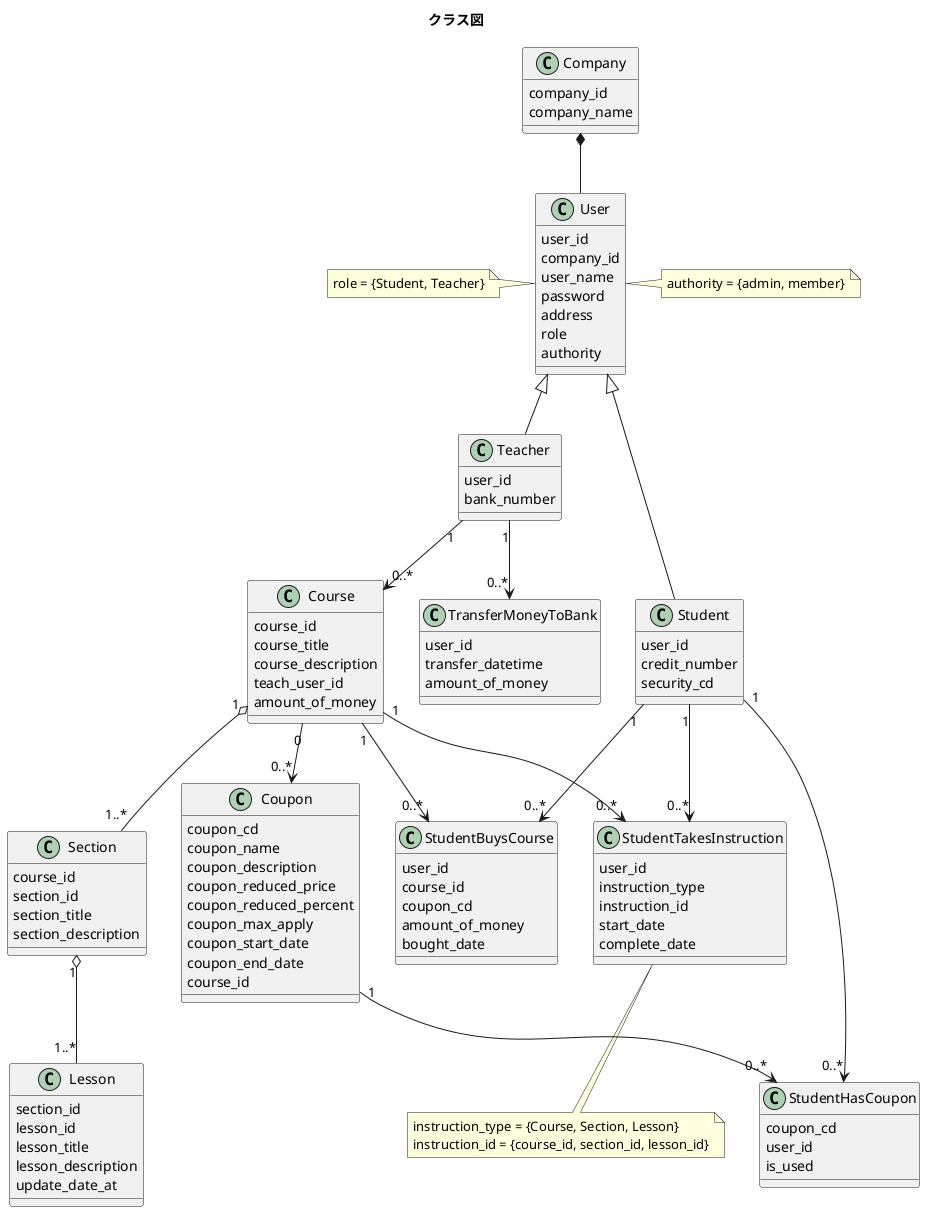 @startuml クラス図
title クラス図

class User {
    user_id
    company_id
    user_name
    password
    address
    role
    authority
}

note left of User
role = {Student, Teacher}
end note

note right of User
authority = {admin, member}
end note

class Student {
    user_id
    credit_number
    security_cd
}

class Teacher {
    user_id
    bank_number
}

class Company {
    company_id
    company_name
}

class Course {
    course_id
    course_title
    course_description
    teach_user_id
    amount_of_money
}

class Section {
    course_id
    section_id
    section_title
    section_description
}

class Lesson {
    section_id
    lesson_id
    lesson_title
    lesson_description
    update_date_at
}

class StudentBuysCourse {
    user_id
    course_id
    coupon_cd
    amount_of_money
    bought_date
}

class StudentTakesInstruction {
    user_id
    instruction_type
    instruction_id
    start_date
    complete_date
}

note bottom of StudentTakesInstruction
instruction_type = {Course, Section, Lesson}
instruction_id = {course_id, section_id, lesson_id}
end note

class Coupon {
    coupon_cd
    coupon_name
    coupon_description
    coupon_reduced_price
    coupon_reduced_percent
    coupon_max_apply
    coupon_start_date
    coupon_end_date
    course_id
}

class StudentHasCoupon {
    coupon_cd
    user_id
    is_used
}

class TransferMoneyToBank {
    user_id
    transfer_datetime
    amount_of_money
}

' 継承
User <|-- Student
User <|-- Teacher
' コンポジション
Company *-- User
' 1対N(受講生は複数のコース・セクション・レッスンを開始することができる)
Student "1" --> "0..*" StudentTakesInstruction
' 1対N(コース・セクション・レッスンは複数の受講生が受講することができる)
Course "1" --> "0..*" StudentTakesInstruction
' 1対N(コースは一人の講師が作成する)
Teacher "1" --> "0..*" Course
' 集約(コースはセクションを持つ)
Course "1" o-- "1..*" Section
' 集約(セクションはレッスンを持つ)
Section "1" o-- "1..*" Lesson
' 1対N(コースはクーポンを持つ)
Course  "0" --> "0..*" Coupon
' 1対N(受講生はクーポンを持つ)
Student "1" --> "0..*" StudentHasCoupon
' 1対N(クーポンは受講生を持つ)
Coupon  "1" --> "0..*" StudentHasCoupon
' N対N(受講生はコースを買う)
Student "1" --> "0..*" StudentBuysCourse
Course "1" --> "0..*" StudentBuysCourse
' 1対N(運営会社は講師に受講料を銀行口座に支払う)
Teacher "1" --> "0..*" TransferMoneyToBank

@enduml

